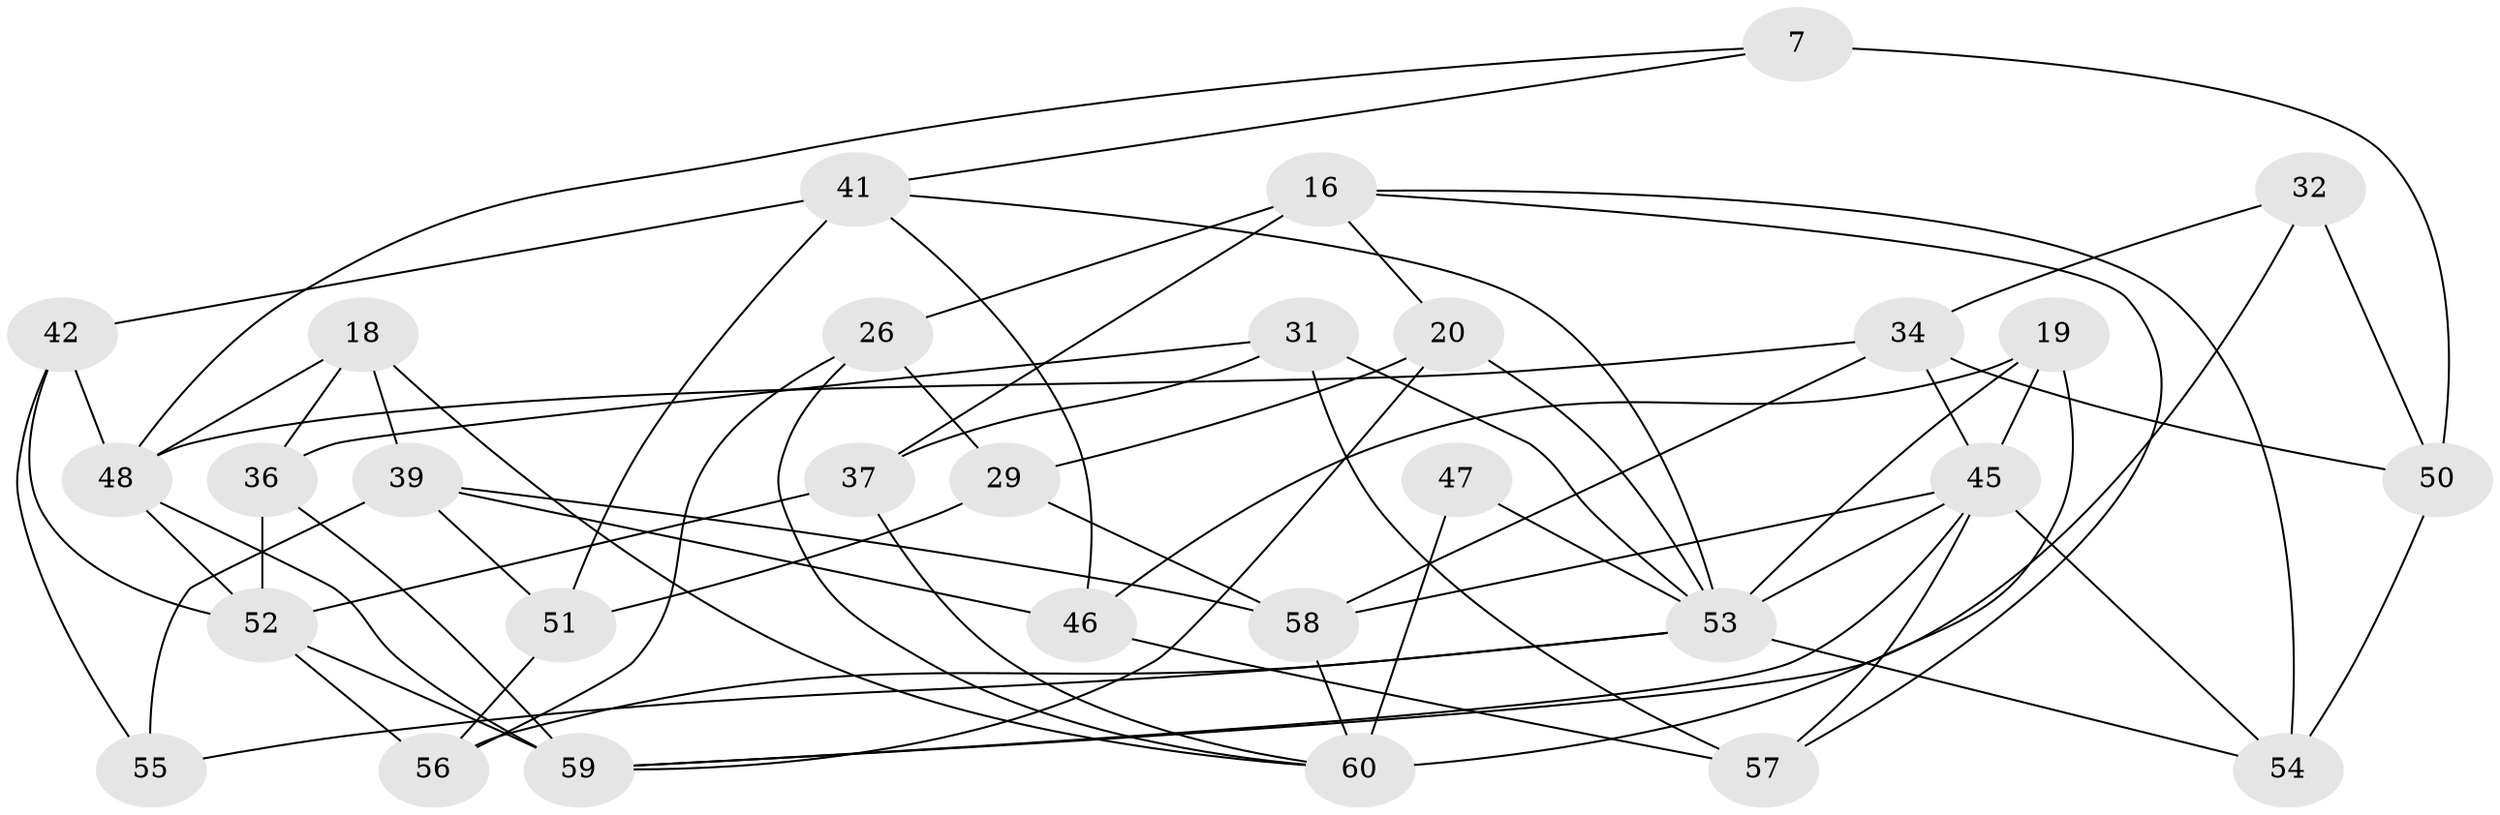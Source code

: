 // original degree distribution, {4: 1.0}
// Generated by graph-tools (version 1.1) at 2025/57/03/09/25 04:57:13]
// undirected, 30 vertices, 68 edges
graph export_dot {
graph [start="1"]
  node [color=gray90,style=filled];
  7;
  16 [super="+10"];
  18;
  19 [super="+15"];
  20 [super="+14"];
  26;
  29;
  31;
  32;
  34 [super="+5+23"];
  36 [super="+3"];
  37 [super="+33"];
  39 [super="+30"];
  41 [super="+38"];
  42 [super="+2"];
  45 [super="+21+35+25"];
  46;
  47;
  48 [super="+44"];
  50 [super="+40"];
  51;
  52 [super="+17+24"];
  53 [super="+9+22+43"];
  54;
  55;
  56;
  57;
  58 [super="+28"];
  59 [super="+27+11"];
  60 [super="+4+49"];
  7 -- 50 [weight=2];
  7 -- 41;
  7 -- 48;
  16 -- 26;
  16 -- 20;
  16 -- 37 [weight=2];
  16 -- 54;
  16 -- 57;
  18 -- 39;
  18 -- 36;
  18 -- 48;
  18 -- 60;
  19 -- 53;
  19 -- 46;
  19 -- 60 [weight=2];
  19 -- 45 [weight=2];
  20 -- 59 [weight=2];
  20 -- 29;
  20 -- 53 [weight=2];
  26 -- 56;
  26 -- 29;
  26 -- 60;
  29 -- 51;
  29 -- 58;
  31 -- 37;
  31 -- 57;
  31 -- 36;
  31 -- 53;
  32 -- 50 [weight=2];
  32 -- 59;
  32 -- 34;
  34 -- 48 [weight=2];
  34 -- 58 [weight=2];
  34 -- 50;
  34 -- 45 [weight=2];
  36 -- 59 [weight=3];
  36 -- 52;
  37 -- 52;
  37 -- 60 [weight=2];
  39 -- 58;
  39 -- 55 [weight=2];
  39 -- 51;
  39 -- 46;
  41 -- 51;
  41 -- 46;
  41 -- 42 [weight=2];
  41 -- 53;
  42 -- 48;
  42 -- 52 [weight=2];
  42 -- 55;
  45 -- 59 [weight=2];
  45 -- 53;
  45 -- 54;
  45 -- 57;
  45 -- 58;
  46 -- 57;
  47 -- 53;
  47 -- 60 [weight=3];
  48 -- 52 [weight=2];
  48 -- 59;
  50 -- 54;
  51 -- 56;
  52 -- 59 [weight=3];
  52 -- 56;
  53 -- 55;
  53 -- 56;
  53 -- 54;
  58 -- 60;
}
